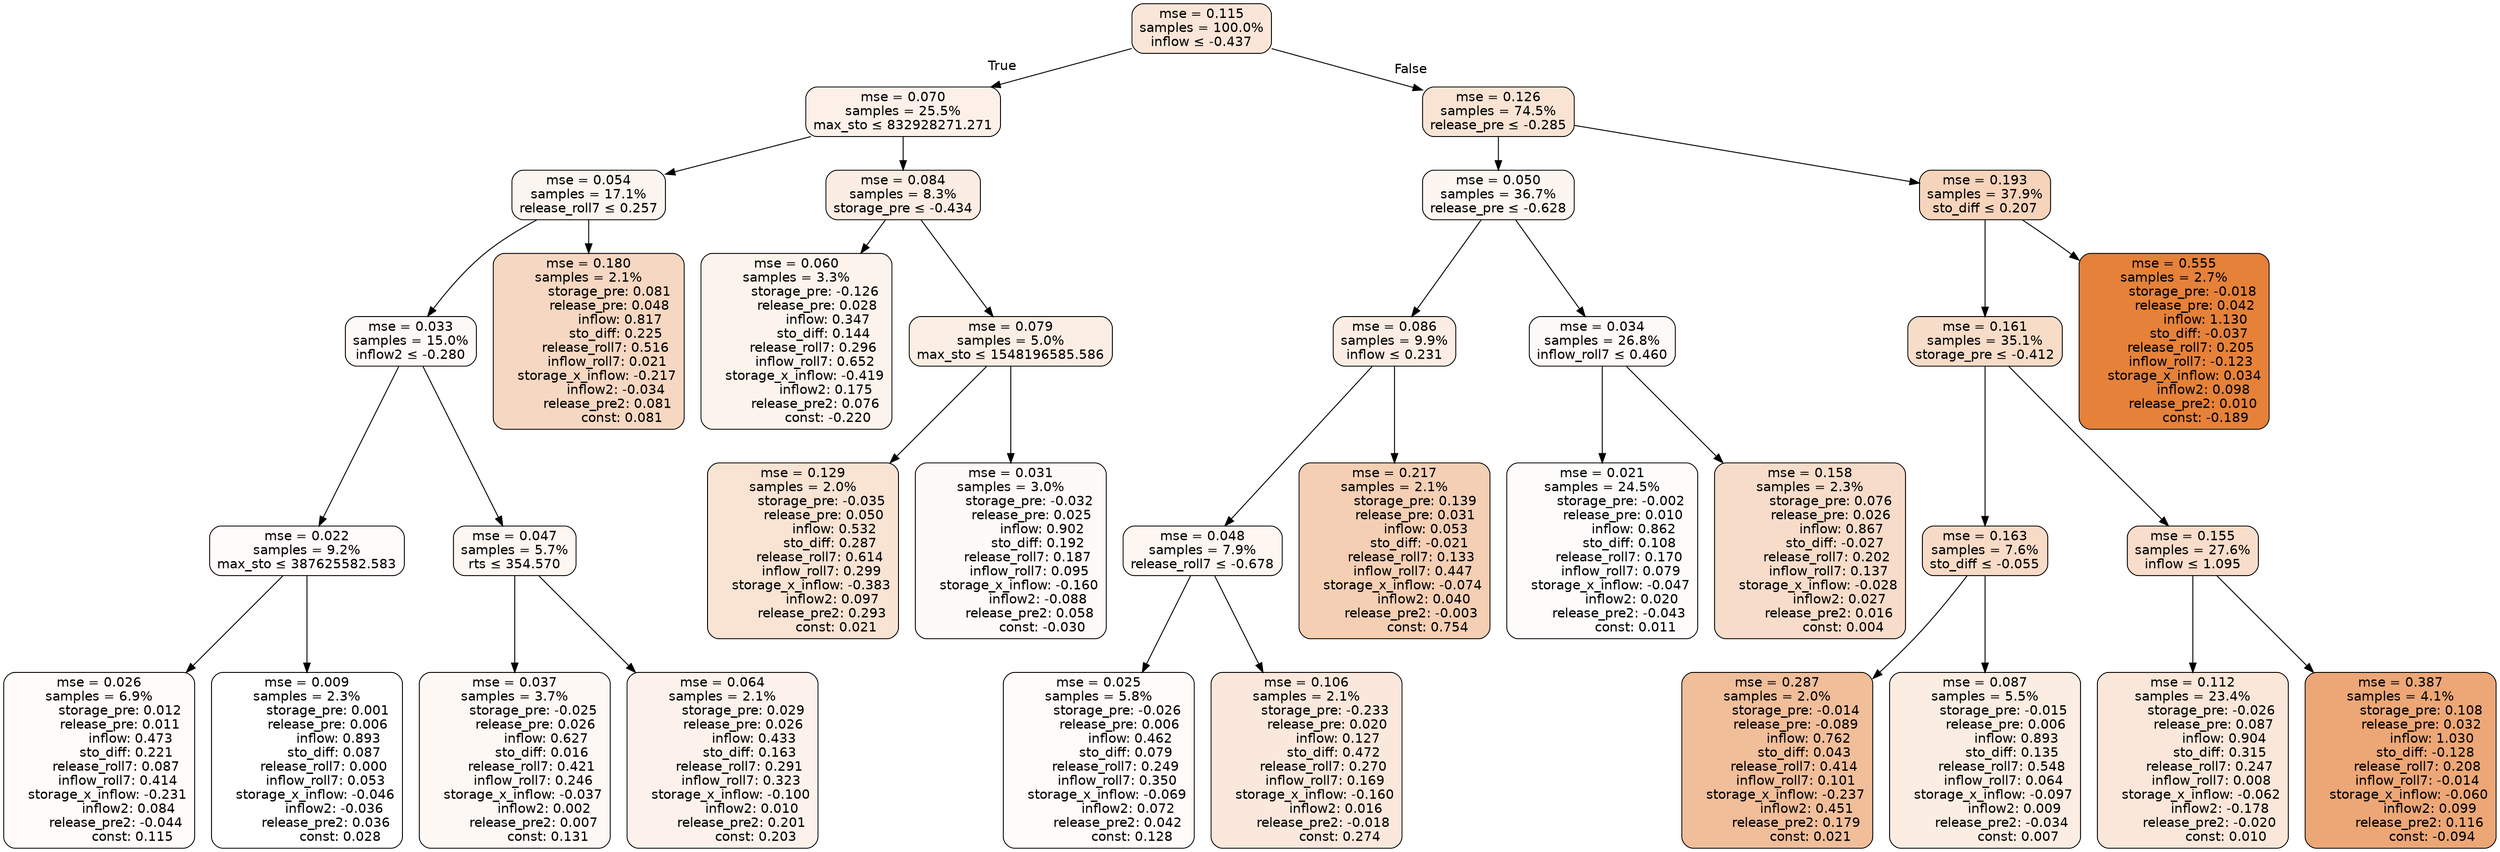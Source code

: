 digraph tree {
bgcolor="transparent"
node [shape=rectangle, style="filled, rounded", color="black", fontname=helvetica] ;
edge [fontname=helvetica] ;
	"0" [label="mse = 0.115
samples = 100.0%
inflow &le; -0.437", fillcolor="#f9e6d8"]
	"1" [label="mse = 0.070
samples = 25.5%
max_sto &le; 832928271.271", fillcolor="#fcf0e8"]
	"2" [label="mse = 0.054
samples = 17.1%
release_roll7 &le; 0.257", fillcolor="#fcf4ee"]
	"3" [label="mse = 0.033
samples = 15.0%
inflow2 &le; -0.280", fillcolor="#fdf9f6"]
	"4" [label="mse = 0.022
samples = 9.2%
max_sto &le; 387625582.583", fillcolor="#fefbfa"]
	"5" [label="mse = 0.026
samples = 6.9%
          storage_pre: 0.012
          release_pre: 0.011
               inflow: 0.473
             sto_diff: 0.221
        release_roll7: 0.087
         inflow_roll7: 0.414
    storage_x_inflow: -0.231
              inflow2: 0.084
        release_pre2: -0.044
                const: 0.115", fillcolor="#fefbf8"]
	"6" [label="mse = 0.009
samples = 2.3%
          storage_pre: 0.001
          release_pre: 0.006
               inflow: 0.893
             sto_diff: 0.087
        release_roll7: 0.000
         inflow_roll7: 0.053
    storage_x_inflow: -0.046
             inflow2: -0.036
         release_pre2: 0.036
                const: 0.028", fillcolor="#ffffff"]
	"7" [label="mse = 0.047
samples = 5.7%
rts &le; 354.570", fillcolor="#fdf6f1"]
	"8" [label="mse = 0.037
samples = 3.7%
         storage_pre: -0.025
          release_pre: 0.026
               inflow: 0.627
             sto_diff: 0.016
        release_roll7: 0.421
         inflow_roll7: 0.246
    storage_x_inflow: -0.037
              inflow2: 0.002
         release_pre2: 0.007
                const: 0.131", fillcolor="#fdf8f4"]
	"9" [label="mse = 0.064
samples = 2.1%
          storage_pre: 0.029
          release_pre: 0.026
               inflow: 0.433
             sto_diff: 0.163
        release_roll7: 0.291
         inflow_roll7: 0.323
    storage_x_inflow: -0.100
              inflow2: 0.010
         release_pre2: 0.201
                const: 0.203", fillcolor="#fcf2eb"]
	"10" [label="mse = 0.180
samples = 2.1%
          storage_pre: 0.081
          release_pre: 0.048
               inflow: 0.817
             sto_diff: 0.225
        release_roll7: 0.516
         inflow_roll7: 0.021
    storage_x_inflow: -0.217
             inflow2: -0.034
         release_pre2: 0.081
                const: 0.081", fillcolor="#f6d7c1"]
	"11" [label="mse = 0.084
samples = 8.3%
storage_pre &le; -0.434", fillcolor="#fbede3"]
	"12" [label="mse = 0.060
samples = 3.3%
         storage_pre: -0.126
          release_pre: 0.028
               inflow: 0.347
             sto_diff: 0.144
        release_roll7: 0.296
         inflow_roll7: 0.652
    storage_x_inflow: -0.419
              inflow2: 0.175
         release_pre2: 0.076
               const: -0.220", fillcolor="#fcf3ec"]
	"13" [label="mse = 0.079
samples = 5.0%
max_sto &le; 1548196585.586", fillcolor="#fbeee5"]
	"14" [label="mse = 0.129
samples = 2.0%
         storage_pre: -0.035
          release_pre: 0.050
               inflow: 0.532
             sto_diff: 0.287
        release_roll7: 0.614
         inflow_roll7: 0.299
    storage_x_inflow: -0.383
              inflow2: 0.097
         release_pre2: 0.293
                const: 0.021", fillcolor="#f9e3d3"]
	"15" [label="mse = 0.031
samples = 3.0%
         storage_pre: -0.032
          release_pre: 0.025
               inflow: 0.902
             sto_diff: 0.192
        release_roll7: 0.187
         inflow_roll7: 0.095
    storage_x_inflow: -0.160
             inflow2: -0.088
         release_pre2: 0.058
               const: -0.030", fillcolor="#fdfaf7"]
	"16" [label="mse = 0.126
samples = 74.5%
release_pre &le; -0.285", fillcolor="#f9e4d4"]
	"17" [label="mse = 0.050
samples = 36.7%
release_pre &le; -0.628", fillcolor="#fdf5f0"]
	"18" [label="mse = 0.086
samples = 9.9%
inflow &le; 0.231", fillcolor="#fbede3"]
	"19" [label="mse = 0.048
samples = 7.9%
release_roll7 &le; -0.678", fillcolor="#fdf6f1"]
	"20" [label="mse = 0.025
samples = 5.8%
         storage_pre: -0.026
          release_pre: 0.006
               inflow: 0.462
             sto_diff: 0.079
        release_roll7: 0.249
         inflow_roll7: 0.350
    storage_x_inflow: -0.069
              inflow2: 0.072
         release_pre2: 0.042
                const: 0.128", fillcolor="#fefbf9"]
	"21" [label="mse = 0.106
samples = 2.1%
         storage_pre: -0.233
          release_pre: 0.020
               inflow: 0.127
             sto_diff: 0.472
        release_roll7: 0.270
         inflow_roll7: 0.169
    storage_x_inflow: -0.160
              inflow2: 0.016
        release_pre2: -0.018
                const: 0.274", fillcolor="#fae8dc"]
	"22" [label="mse = 0.217
samples = 2.1%
          storage_pre: 0.139
          release_pre: 0.031
               inflow: 0.053
            sto_diff: -0.021
        release_roll7: 0.133
         inflow_roll7: 0.447
    storage_x_inflow: -0.074
              inflow2: 0.040
        release_pre2: -0.003
                const: 0.754", fillcolor="#f5cfb3"]
	"23" [label="mse = 0.034
samples = 26.8%
inflow_roll7 &le; 0.460", fillcolor="#fdf9f6"]
	"24" [label="mse = 0.021
samples = 24.5%
         storage_pre: -0.002
          release_pre: 0.010
               inflow: 0.862
             sto_diff: 0.108
        release_roll7: 0.170
         inflow_roll7: 0.079
    storage_x_inflow: -0.047
              inflow2: 0.020
        release_pre2: -0.043
                const: 0.011", fillcolor="#fefcfa"]
	"25" [label="mse = 0.158
samples = 2.3%
          storage_pre: 0.076
          release_pre: 0.026
               inflow: 0.867
            sto_diff: -0.027
        release_roll7: 0.202
         inflow_roll7: 0.137
    storage_x_inflow: -0.028
              inflow2: 0.027
         release_pre2: 0.016
                const: 0.004", fillcolor="#f7dcc9"]
	"26" [label="mse = 0.193
samples = 37.9%
sto_diff &le; 0.207", fillcolor="#f6d4bc"]
	"27" [label="mse = 0.161
samples = 35.1%
storage_pre &le; -0.412", fillcolor="#f7dcc8"]
	"28" [label="mse = 0.163
samples = 7.6%
sto_diff &le; -0.055", fillcolor="#f7dbc7"]
	"29" [label="mse = 0.287
samples = 2.0%
         storage_pre: -0.014
         release_pre: -0.089
               inflow: 0.762
             sto_diff: 0.043
        release_roll7: 0.414
         inflow_roll7: 0.101
    storage_x_inflow: -0.237
              inflow2: 0.451
         release_pre2: 0.179
                const: 0.021", fillcolor="#f1be9a"]
	"30" [label="mse = 0.087
samples = 5.5%
         storage_pre: -0.015
          release_pre: 0.006
               inflow: 0.893
             sto_diff: 0.135
        release_roll7: 0.548
         inflow_roll7: 0.064
    storage_x_inflow: -0.097
              inflow2: 0.009
        release_pre2: -0.034
                const: 0.007", fillcolor="#fbede2"]
	"31" [label="mse = 0.155
samples = 27.6%
inflow &le; 1.095", fillcolor="#f8ddca"]
	"32" [label="mse = 0.112
samples = 23.4%
         storage_pre: -0.026
          release_pre: 0.087
               inflow: 0.904
             sto_diff: 0.315
        release_roll7: 0.247
         inflow_roll7: 0.008
    storage_x_inflow: -0.062
             inflow2: -0.178
        release_pre2: -0.020
                const: 0.010", fillcolor="#fae7d9"]
	"33" [label="mse = 0.387
samples = 4.1%
          storage_pre: 0.108
          release_pre: 0.032
               inflow: 1.030
            sto_diff: -0.128
        release_roll7: 0.208
        inflow_roll7: -0.014
    storage_x_inflow: -0.060
              inflow2: 0.099
         release_pre2: 0.116
               const: -0.094", fillcolor="#eda776"]
	"34" [label="mse = 0.555
samples = 2.7%
         storage_pre: -0.018
          release_pre: 0.042
               inflow: 1.130
            sto_diff: -0.037
        release_roll7: 0.205
        inflow_roll7: -0.123
     storage_x_inflow: 0.034
              inflow2: 0.098
         release_pre2: 0.010
               const: -0.189", fillcolor="#e58139"]

	"0" -> "1" [labeldistance=2.5, labelangle=45, headlabel="True"]
	"1" -> "2"
	"2" -> "3"
	"3" -> "4"
	"4" -> "5"
	"4" -> "6"
	"3" -> "7"
	"7" -> "8"
	"7" -> "9"
	"2" -> "10"
	"1" -> "11"
	"11" -> "12"
	"11" -> "13"
	"13" -> "14"
	"13" -> "15"
	"0" -> "16" [labeldistance=2.5, labelangle=-45, headlabel="False"]
	"16" -> "17"
	"17" -> "18"
	"18" -> "19"
	"19" -> "20"
	"19" -> "21"
	"18" -> "22"
	"17" -> "23"
	"23" -> "24"
	"23" -> "25"
	"16" -> "26"
	"26" -> "27"
	"27" -> "28"
	"28" -> "29"
	"28" -> "30"
	"27" -> "31"
	"31" -> "32"
	"31" -> "33"
	"26" -> "34"
}
